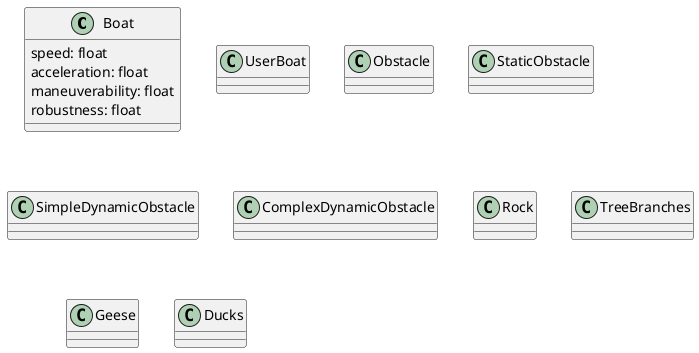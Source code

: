 @startuml
class Boat {
    {field} speed: float
            acceleration: float
            maneuverability: float
            robustness: float
}

class UserBoat {

}

class Obstacle {

}

class StaticObstacle {

}

class SimpleDynamicObstacle {

}

class ComplexDynamicObstacle {

}

class Rock {

}

class TreeBranches {

}

class Geese {

}

class Ducks {

}
@enduml
